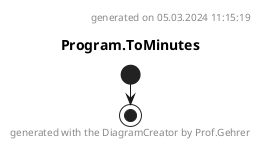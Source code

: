@startuml Program.ToMinutes
header
generated on 05.03.2024 11:15:19
end header
title Program.ToMinutes
start
footer
generated with the DiagramCreator by Prof.Gehrer
end footer
stop
@enduml
